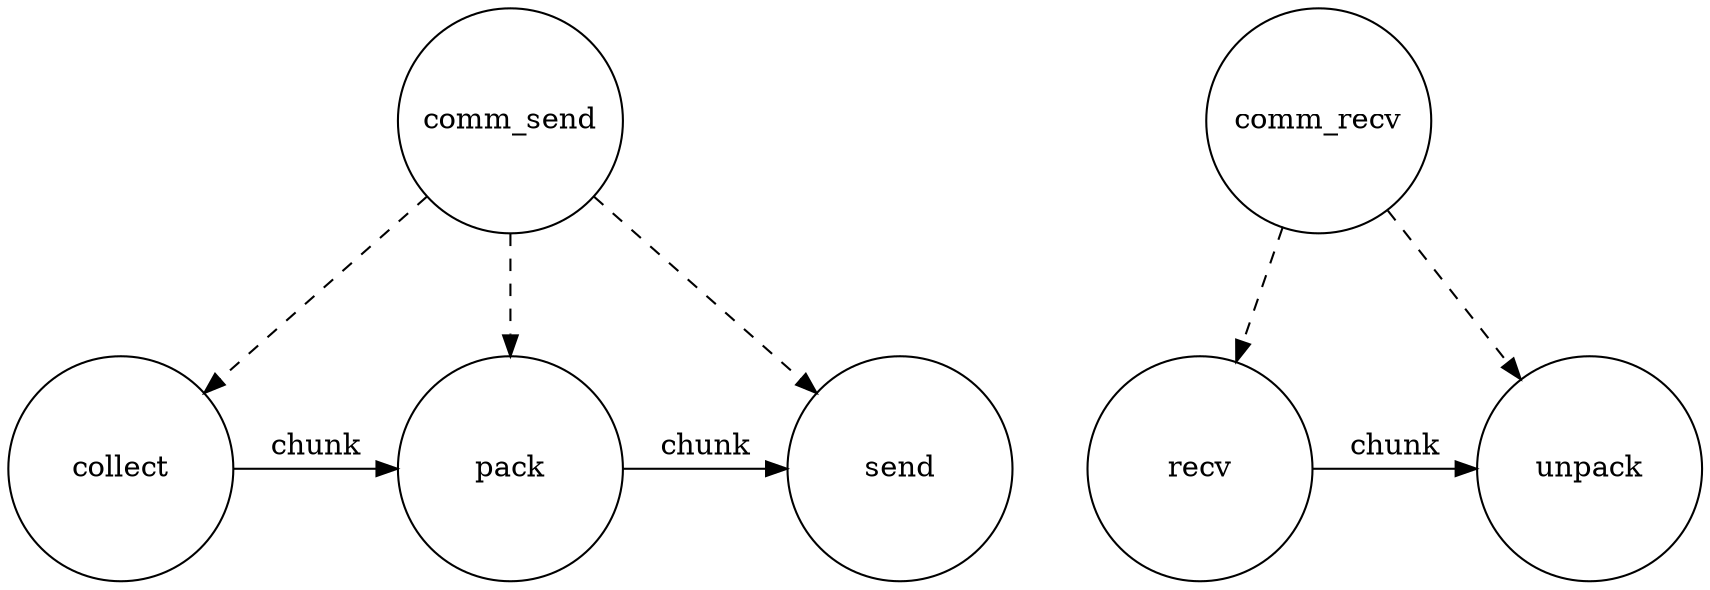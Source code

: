 digraph G {
	rankdir = TB;
	graph [nodesep=0.5 ranksep=0.8 style=ortho];
	node [shape=circle width=1.5];
	//node [height=0.7];
	//node [shape=box]

	subgraph {
		comm_send -> {collect; pack; send}[style=dashed]
		collect -> pack [label="chunk"];
		pack -> send [label="chunk"];
		{rank = same; comm_send}
		{rank = same; collect;pack;send}
	}

	subgraph{
		comm_recv -> {recv; unpack}[style=dashed]
		recv -> unpack [label="chunk"];
		{rank = same; comm_recv}
		{rank = same; recv; unpack}
	}

	//particle_comm -> comm_send [style=dashed];
	//particle_comm -> comm_recv [style=dashed];

}
